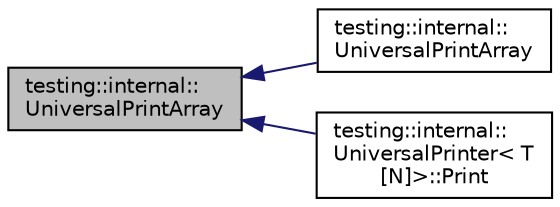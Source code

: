 digraph "testing::internal::UniversalPrintArray"
{
  edge [fontname="Helvetica",fontsize="10",labelfontname="Helvetica",labelfontsize="10"];
  node [fontname="Helvetica",fontsize="10",shape=record];
  rankdir="LR";
  Node3492 [label="testing::internal::\lUniversalPrintArray",height=0.2,width=0.4,color="black", fillcolor="grey75", style="filled", fontcolor="black"];
  Node3492 -> Node3493 [dir="back",color="midnightblue",fontsize="10",style="solid",fontname="Helvetica"];
  Node3493 [label="testing::internal::\lUniversalPrintArray",height=0.2,width=0.4,color="black", fillcolor="white", style="filled",URL="$d0/da7/namespacetesting_1_1internal.html#ad79d71c3110f8eb24ab352d68f29436a"];
  Node3492 -> Node3494 [dir="back",color="midnightblue",fontsize="10",style="solid",fontname="Helvetica"];
  Node3494 [label="testing::internal::\lUniversalPrinter\< T\l[N]\>::Print",height=0.2,width=0.4,color="black", fillcolor="white", style="filled",URL="$d9/d6b/classtesting_1_1internal_1_1_universal_printer_3_01_t[_n]_4.html#a1cf0e7c8db59c090f769116c6421b212"];
}
